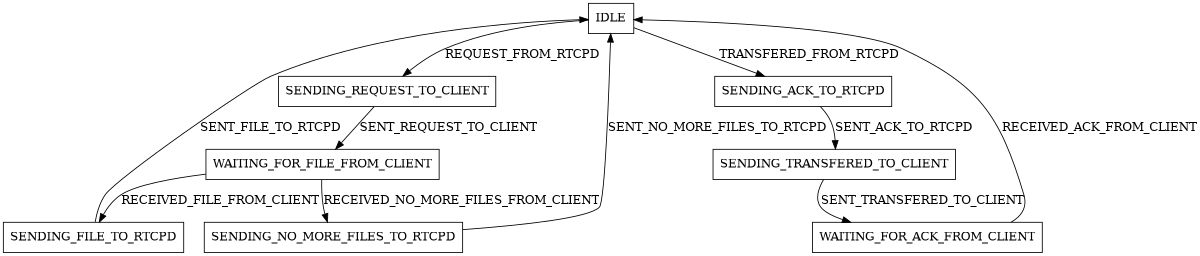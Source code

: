 digraph fstn {
  rankdir=TD;
  size="8,5"
  center=1
  node [shape = rectangle];
  IDLE                           -> SENDING_REQUEST_TO_CLIENT      [ label = "REQUEST_FROM_RTCPD"                ];
  SENDING_REQUEST_TO_CLIENT      -> WAITING_FOR_FILE_FROM_CLIENT   [ label = "SENT_REQUEST_TO_CLIENT"            ];
  WAITING_FOR_FILE_FROM_CLIENT   -> SENDING_FILE_TO_RTCPD          [ label = "RECEIVED_FILE_FROM_CLIENT"         ];
  SENDING_FILE_TO_RTCPD          -> IDLE                           [ label = "SENT_FILE_TO_RTCPD"                ];
  WAITING_FOR_FILE_FROM_CLIENT   -> SENDING_NO_MORE_FILES_TO_RTCPD [ label = "RECEIVED_NO_MORE_FILES_FROM_CLIENT"];
  SENDING_NO_MORE_FILES_TO_RTCPD -> IDLE                           [ label = "SENT_NO_MORE_FILES_TO_RTCPD"       ];
  IDLE                           -> SENDING_ACK_TO_RTCPD           [ label = "TRANSFERED_FROM_RTCPD"             ];
  SENDING_ACK_TO_RTCPD           -> SENDING_TRANSFERED_TO_CLIENT   [ label = "SENT_ACK_TO_RTCPD"                 ];
  SENDING_TRANSFERED_TO_CLIENT   -> WAITING_FOR_ACK_FROM_CLIENT    [ label = "SENT_TRANSFERED_TO_CLIENT"         ];
  WAITING_FOR_ACK_FROM_CLIENT    -> IDLE                           [ label = "RECEIVED_ACK_FROM_CLIENT"          ];
}
